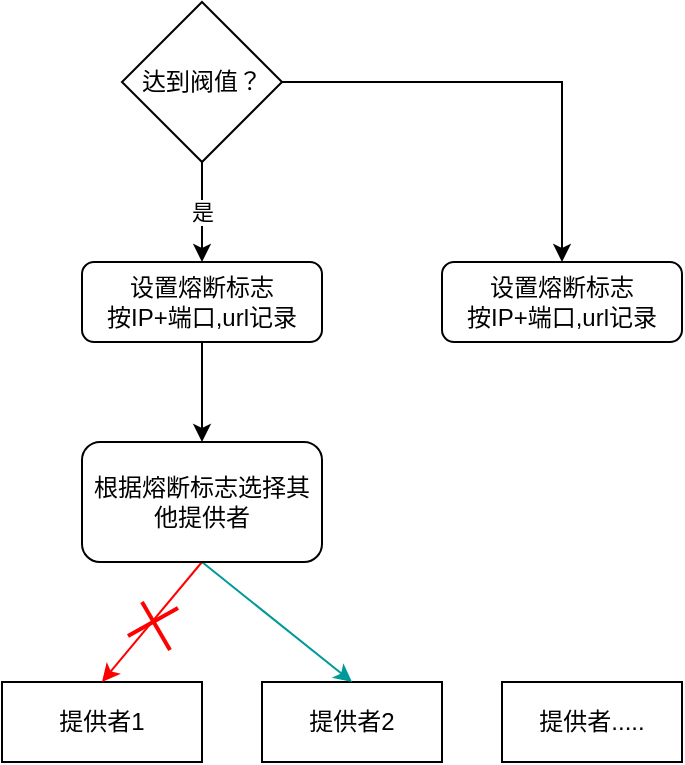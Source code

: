 <mxfile version="17.4.6" type="github">
  <diagram id="D2S3hpQ_ekvoqC_zOR3p" name="Page-1">
    <mxGraphModel dx="868" dy="482" grid="1" gridSize="10" guides="1" tooltips="1" connect="1" arrows="1" fold="1" page="1" pageScale="1" pageWidth="827" pageHeight="1169" math="0" shadow="0">
      <root>
        <mxCell id="0" />
        <mxCell id="1" parent="0" />
        <mxCell id="PrdaCPY_wv0DidSrgtny-3" value="提供者1" style="rounded=0;whiteSpace=wrap;html=1;" vertex="1" parent="1">
          <mxGeometry x="230" y="380" width="100" height="40" as="geometry" />
        </mxCell>
        <mxCell id="PrdaCPY_wv0DidSrgtny-4" value="提供者2" style="rounded=0;whiteSpace=wrap;html=1;" vertex="1" parent="1">
          <mxGeometry x="360" y="380" width="90" height="40" as="geometry" />
        </mxCell>
        <mxCell id="PrdaCPY_wv0DidSrgtny-5" value="提供者....." style="rounded=0;whiteSpace=wrap;html=1;" vertex="1" parent="1">
          <mxGeometry x="480" y="380" width="90" height="40" as="geometry" />
        </mxCell>
        <mxCell id="PrdaCPY_wv0DidSrgtny-14" value="是" style="edgeStyle=orthogonalEdgeStyle;curved=1;rounded=0;orthogonalLoop=1;jettySize=auto;html=1;entryX=0.5;entryY=0;entryDx=0;entryDy=0;" edge="1" parent="1" source="PrdaCPY_wv0DidSrgtny-8" target="PrdaCPY_wv0DidSrgtny-10">
          <mxGeometry relative="1" as="geometry" />
        </mxCell>
        <mxCell id="PrdaCPY_wv0DidSrgtny-17" style="edgeStyle=orthogonalEdgeStyle;rounded=0;orthogonalLoop=1;jettySize=auto;html=1;entryX=0.5;entryY=0;entryDx=0;entryDy=0;" edge="1" parent="1" source="PrdaCPY_wv0DidSrgtny-8" target="PrdaCPY_wv0DidSrgtny-15">
          <mxGeometry relative="1" as="geometry" />
        </mxCell>
        <mxCell id="PrdaCPY_wv0DidSrgtny-8" value="达到阀值？" style="rhombus;whiteSpace=wrap;html=1;" vertex="1" parent="1">
          <mxGeometry x="290" y="40" width="80" height="80" as="geometry" />
        </mxCell>
        <mxCell id="PrdaCPY_wv0DidSrgtny-24" value="" style="edgeStyle=none;rounded=0;orthogonalLoop=1;jettySize=auto;html=1;strokeColor=#000000;strokeWidth=1;" edge="1" parent="1" source="PrdaCPY_wv0DidSrgtny-10" target="PrdaCPY_wv0DidSrgtny-23">
          <mxGeometry relative="1" as="geometry" />
        </mxCell>
        <mxCell id="PrdaCPY_wv0DidSrgtny-10" value="设置熔断标志&lt;br&gt;按IP+端口,url记录" style="rounded=1;whiteSpace=wrap;html=1;" vertex="1" parent="1">
          <mxGeometry x="270" y="170" width="120" height="40" as="geometry" />
        </mxCell>
        <mxCell id="PrdaCPY_wv0DidSrgtny-15" value="设置熔断标志&lt;br&gt;按IP+端口,url记录" style="rounded=1;whiteSpace=wrap;html=1;" vertex="1" parent="1">
          <mxGeometry x="450" y="170" width="120" height="40" as="geometry" />
        </mxCell>
        <mxCell id="PrdaCPY_wv0DidSrgtny-22" value="" style="group;rotation=15;" vertex="1" connectable="0" parent="1">
          <mxGeometry x="295" y="340" width="22" height="22" as="geometry" />
        </mxCell>
        <mxCell id="PrdaCPY_wv0DidSrgtny-20" value="" style="endArrow=none;html=1;rounded=0;strokeColor=#FF0000;strokeWidth=2;" edge="1" parent="PrdaCPY_wv0DidSrgtny-22">
          <mxGeometry width="50" height="50" relative="1" as="geometry">
            <mxPoint x="-2" y="17" as="sourcePoint" />
            <mxPoint x="23" y="3" as="targetPoint" />
          </mxGeometry>
        </mxCell>
        <mxCell id="PrdaCPY_wv0DidSrgtny-21" value="" style="endArrow=none;html=1;rounded=0;strokeColor=#FF0000;strokeWidth=2;" edge="1" parent="PrdaCPY_wv0DidSrgtny-22">
          <mxGeometry width="50" height="50" relative="1" as="geometry">
            <mxPoint x="19" y="24" as="sourcePoint" />
            <mxPoint x="5" as="targetPoint" />
          </mxGeometry>
        </mxCell>
        <mxCell id="PrdaCPY_wv0DidSrgtny-25" style="edgeStyle=none;rounded=0;orthogonalLoop=1;jettySize=auto;html=1;entryX=0.5;entryY=0;entryDx=0;entryDy=0;strokeColor=#FF0000;strokeWidth=1;exitX=0.5;exitY=1;exitDx=0;exitDy=0;" edge="1" parent="1" source="PrdaCPY_wv0DidSrgtny-23" target="PrdaCPY_wv0DidSrgtny-3">
          <mxGeometry relative="1" as="geometry" />
        </mxCell>
        <mxCell id="PrdaCPY_wv0DidSrgtny-26" style="edgeStyle=none;rounded=0;orthogonalLoop=1;jettySize=auto;html=1;entryX=0.5;entryY=0;entryDx=0;entryDy=0;strokeColor=#009999;strokeWidth=1;exitX=0.5;exitY=1;exitDx=0;exitDy=0;" edge="1" parent="1" source="PrdaCPY_wv0DidSrgtny-23" target="PrdaCPY_wv0DidSrgtny-4">
          <mxGeometry relative="1" as="geometry" />
        </mxCell>
        <mxCell id="PrdaCPY_wv0DidSrgtny-23" value="根据熔断标志选择其他提供者" style="rounded=1;whiteSpace=wrap;html=1;" vertex="1" parent="1">
          <mxGeometry x="270" y="260" width="120" height="60" as="geometry" />
        </mxCell>
      </root>
    </mxGraphModel>
  </diagram>
</mxfile>
